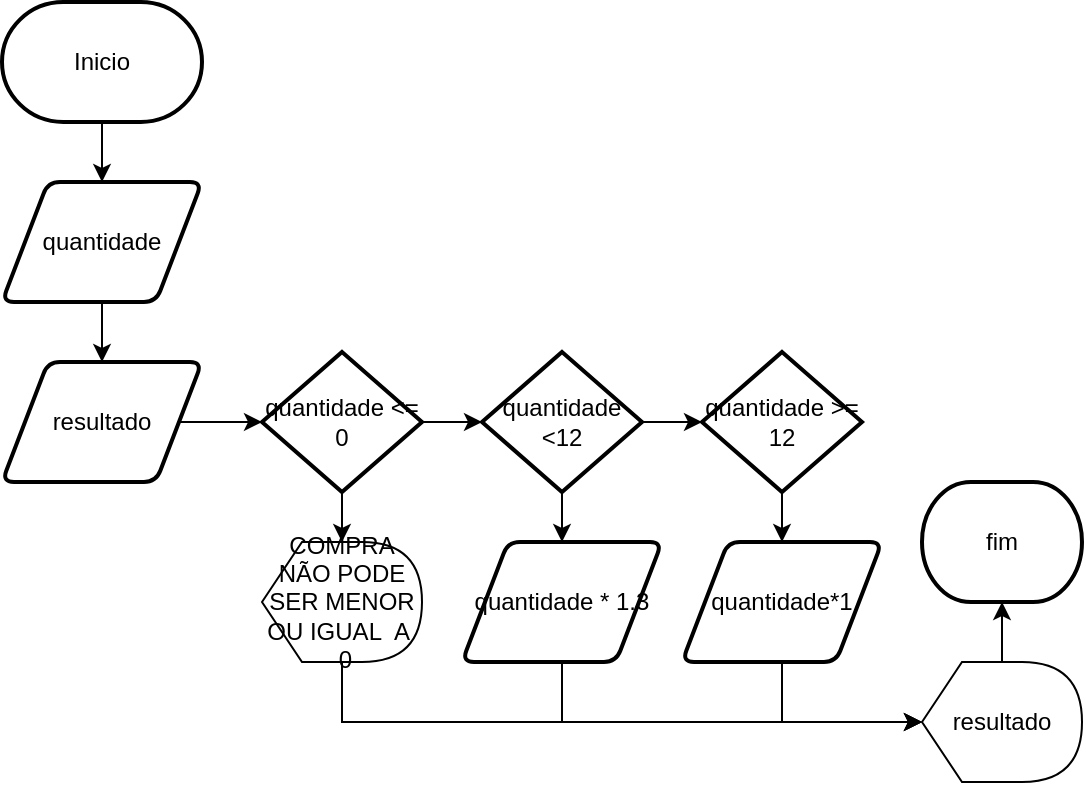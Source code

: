 <mxfile version="21.1.5" type="github">
  <diagram name="Página-1" id="g-y9SnlZ2uHzRrDyMYUF">
    <mxGraphModel dx="510" dy="474" grid="1" gridSize="10" guides="1" tooltips="1" connect="1" arrows="1" fold="1" page="1" pageScale="1" pageWidth="827" pageHeight="1169" math="0" shadow="0">
      <root>
        <mxCell id="0" />
        <mxCell id="1" parent="0" />
        <mxCell id="a-PyhkYnlChPgB95wnEH-8" style="edgeStyle=orthogonalEdgeStyle;rounded=0;orthogonalLoop=1;jettySize=auto;html=1;" edge="1" parent="1" source="a-PyhkYnlChPgB95wnEH-1">
          <mxGeometry relative="1" as="geometry">
            <mxPoint x="80" y="130" as="targetPoint" />
          </mxGeometry>
        </mxCell>
        <mxCell id="a-PyhkYnlChPgB95wnEH-1" value="Inicio" style="strokeWidth=2;html=1;shape=mxgraph.flowchart.terminator;whiteSpace=wrap;" vertex="1" parent="1">
          <mxGeometry x="30" y="40" width="100" height="60" as="geometry" />
        </mxCell>
        <mxCell id="a-PyhkYnlChPgB95wnEH-9" style="edgeStyle=orthogonalEdgeStyle;rounded=0;orthogonalLoop=1;jettySize=auto;html=1;" edge="1" parent="1" source="a-PyhkYnlChPgB95wnEH-3">
          <mxGeometry relative="1" as="geometry">
            <mxPoint x="80" y="220" as="targetPoint" />
          </mxGeometry>
        </mxCell>
        <mxCell id="a-PyhkYnlChPgB95wnEH-3" value="quantidade" style="shape=parallelogram;html=1;strokeWidth=2;perimeter=parallelogramPerimeter;whiteSpace=wrap;rounded=1;arcSize=12;size=0.23;" vertex="1" parent="1">
          <mxGeometry x="30" y="130" width="100" height="60" as="geometry" />
        </mxCell>
        <mxCell id="a-PyhkYnlChPgB95wnEH-11" style="edgeStyle=orthogonalEdgeStyle;rounded=0;orthogonalLoop=1;jettySize=auto;html=1;" edge="1" parent="1" source="a-PyhkYnlChPgB95wnEH-5">
          <mxGeometry relative="1" as="geometry">
            <mxPoint x="160" y="250" as="targetPoint" />
          </mxGeometry>
        </mxCell>
        <mxCell id="a-PyhkYnlChPgB95wnEH-5" value="resultado" style="shape=parallelogram;html=1;strokeWidth=2;perimeter=parallelogramPerimeter;whiteSpace=wrap;rounded=1;arcSize=12;size=0.23;" vertex="1" parent="1">
          <mxGeometry x="30" y="220" width="100" height="60" as="geometry" />
        </mxCell>
        <mxCell id="a-PyhkYnlChPgB95wnEH-14" style="edgeStyle=orthogonalEdgeStyle;rounded=0;orthogonalLoop=1;jettySize=auto;html=1;" edge="1" parent="1" source="a-PyhkYnlChPgB95wnEH-13">
          <mxGeometry relative="1" as="geometry">
            <mxPoint x="200" y="310" as="targetPoint" />
          </mxGeometry>
        </mxCell>
        <mxCell id="a-PyhkYnlChPgB95wnEH-17" style="edgeStyle=orthogonalEdgeStyle;rounded=0;orthogonalLoop=1;jettySize=auto;html=1;" edge="1" parent="1" source="a-PyhkYnlChPgB95wnEH-13">
          <mxGeometry relative="1" as="geometry">
            <mxPoint x="270" y="250" as="targetPoint" />
          </mxGeometry>
        </mxCell>
        <mxCell id="a-PyhkYnlChPgB95wnEH-13" value="quantidade &amp;lt;= 0" style="strokeWidth=2;html=1;shape=mxgraph.flowchart.decision;whiteSpace=wrap;" vertex="1" parent="1">
          <mxGeometry x="160" y="215" width="80" height="70" as="geometry" />
        </mxCell>
        <mxCell id="a-PyhkYnlChPgB95wnEH-38" style="edgeStyle=orthogonalEdgeStyle;rounded=0;orthogonalLoop=1;jettySize=auto;html=1;" edge="1" parent="1" source="a-PyhkYnlChPgB95wnEH-15">
          <mxGeometry relative="1" as="geometry">
            <mxPoint x="490" y="400" as="targetPoint" />
            <Array as="points">
              <mxPoint x="200" y="400" />
              <mxPoint x="240" y="400" />
            </Array>
          </mxGeometry>
        </mxCell>
        <mxCell id="a-PyhkYnlChPgB95wnEH-15" value="COMPRA NÃO PODE SER MENOR OU IGUAL&amp;nbsp; A&amp;nbsp; &amp;nbsp; 0&amp;nbsp;" style="shape=display;whiteSpace=wrap;html=1;" vertex="1" parent="1">
          <mxGeometry x="160" y="310" width="80" height="60" as="geometry" />
        </mxCell>
        <mxCell id="a-PyhkYnlChPgB95wnEH-19" style="edgeStyle=orthogonalEdgeStyle;rounded=0;orthogonalLoop=1;jettySize=auto;html=1;" edge="1" parent="1" source="a-PyhkYnlChPgB95wnEH-18">
          <mxGeometry relative="1" as="geometry">
            <mxPoint x="380" y="250" as="targetPoint" />
          </mxGeometry>
        </mxCell>
        <mxCell id="a-PyhkYnlChPgB95wnEH-21" style="edgeStyle=orthogonalEdgeStyle;rounded=0;orthogonalLoop=1;jettySize=auto;html=1;" edge="1" parent="1" source="a-PyhkYnlChPgB95wnEH-18">
          <mxGeometry relative="1" as="geometry">
            <mxPoint x="310" y="310" as="targetPoint" />
          </mxGeometry>
        </mxCell>
        <mxCell id="a-PyhkYnlChPgB95wnEH-18" value="quantidade &amp;lt;12" style="strokeWidth=2;html=1;shape=mxgraph.flowchart.decision;whiteSpace=wrap;" vertex="1" parent="1">
          <mxGeometry x="270" y="215" width="80" height="70" as="geometry" />
        </mxCell>
        <mxCell id="a-PyhkYnlChPgB95wnEH-31" value="" style="edgeStyle=orthogonalEdgeStyle;rounded=0;orthogonalLoop=1;jettySize=auto;html=1;" edge="1" parent="1" source="a-PyhkYnlChPgB95wnEH-20">
          <mxGeometry relative="1" as="geometry">
            <mxPoint x="420" y="310" as="targetPoint" />
          </mxGeometry>
        </mxCell>
        <mxCell id="a-PyhkYnlChPgB95wnEH-20" value="quantidade &amp;gt;= 12" style="strokeWidth=2;html=1;shape=mxgraph.flowchart.decision;whiteSpace=wrap;" vertex="1" parent="1">
          <mxGeometry x="380" y="215" width="80" height="70" as="geometry" />
        </mxCell>
        <mxCell id="a-PyhkYnlChPgB95wnEH-34" style="edgeStyle=orthogonalEdgeStyle;rounded=0;orthogonalLoop=1;jettySize=auto;html=1;" edge="1" parent="1">
          <mxGeometry relative="1" as="geometry">
            <mxPoint x="490" y="400" as="targetPoint" />
            <mxPoint x="420" y="370" as="sourcePoint" />
            <Array as="points">
              <mxPoint x="420" y="400" />
            </Array>
          </mxGeometry>
        </mxCell>
        <mxCell id="a-PyhkYnlChPgB95wnEH-37" style="edgeStyle=orthogonalEdgeStyle;rounded=0;orthogonalLoop=1;jettySize=auto;html=1;" edge="1" parent="1" source="a-PyhkYnlChPgB95wnEH-35">
          <mxGeometry relative="1" as="geometry">
            <mxPoint x="490" y="400" as="targetPoint" />
            <Array as="points">
              <mxPoint x="310" y="400" />
              <mxPoint x="480" y="400" />
            </Array>
          </mxGeometry>
        </mxCell>
        <mxCell id="a-PyhkYnlChPgB95wnEH-35" value="quantidade * 1.3" style="shape=parallelogram;html=1;strokeWidth=2;perimeter=parallelogramPerimeter;whiteSpace=wrap;rounded=1;arcSize=12;size=0.23;" vertex="1" parent="1">
          <mxGeometry x="260" y="310" width="100" height="60" as="geometry" />
        </mxCell>
        <mxCell id="a-PyhkYnlChPgB95wnEH-36" value="quantidade*1" style="shape=parallelogram;html=1;strokeWidth=2;perimeter=parallelogramPerimeter;whiteSpace=wrap;rounded=1;arcSize=12;size=0.23;" vertex="1" parent="1">
          <mxGeometry x="370" y="310" width="100" height="60" as="geometry" />
        </mxCell>
        <mxCell id="a-PyhkYnlChPgB95wnEH-40" style="edgeStyle=orthogonalEdgeStyle;rounded=0;orthogonalLoop=1;jettySize=auto;html=1;" edge="1" parent="1" source="a-PyhkYnlChPgB95wnEH-39">
          <mxGeometry relative="1" as="geometry">
            <mxPoint x="530" y="340" as="targetPoint" />
          </mxGeometry>
        </mxCell>
        <mxCell id="a-PyhkYnlChPgB95wnEH-39" value="resultado" style="shape=display;whiteSpace=wrap;html=1;" vertex="1" parent="1">
          <mxGeometry x="490" y="370" width="80" height="60" as="geometry" />
        </mxCell>
        <mxCell id="a-PyhkYnlChPgB95wnEH-41" value="fim" style="strokeWidth=2;html=1;shape=mxgraph.flowchart.terminator;whiteSpace=wrap;" vertex="1" parent="1">
          <mxGeometry x="490" y="280" width="80" height="60" as="geometry" />
        </mxCell>
      </root>
    </mxGraphModel>
  </diagram>
</mxfile>
